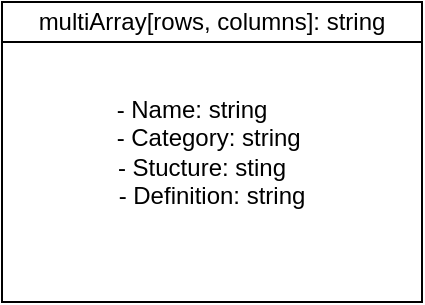<mxfile version="21.1.2" type="device">
  <diagram name="Page-1" id="k7GVwX07ANCh5AgOesCd">
    <mxGraphModel dx="1434" dy="707" grid="1" gridSize="10" guides="1" tooltips="1" connect="1" arrows="1" fold="1" page="1" pageScale="1" pageWidth="850" pageHeight="1100" math="0" shadow="0">
      <root>
        <mxCell id="0" />
        <mxCell id="1" parent="0" />
        <mxCell id="rUppMEu6KaGJR15S17rw-1" value="&lt;div style=&quot;&quot;&gt;&lt;span style=&quot;background-color: initial;&quot;&gt;- Name: string&amp;nbsp; &amp;nbsp; &amp;nbsp;&amp;nbsp;&lt;/span&gt;&lt;/div&gt;&lt;div style=&quot;&quot;&gt;&lt;span style=&quot;background-color: initial;&quot;&gt;- Category: string&amp;nbsp;&lt;/span&gt;&lt;/div&gt;&lt;div style=&quot;&quot;&gt;&lt;span style=&quot;background-color: initial;&quot;&gt;- Stucture: sting&amp;nbsp; &amp;nbsp;&lt;/span&gt;&lt;/div&gt;&lt;div style=&quot;&quot;&gt;&lt;span style=&quot;background-color: initial;&quot;&gt;- Definition: string&lt;/span&gt;&lt;/div&gt;" style="rounded=0;whiteSpace=wrap;html=1;align=center;" vertex="1" parent="1">
          <mxGeometry x="170" y="120" width="210" height="150" as="geometry" />
        </mxCell>
        <mxCell id="rUppMEu6KaGJR15S17rw-2" value="multiArray[rows, columns]: string" style="rounded=0;whiteSpace=wrap;html=1;" vertex="1" parent="1">
          <mxGeometry x="170" y="120" width="210" height="20" as="geometry" />
        </mxCell>
      </root>
    </mxGraphModel>
  </diagram>
</mxfile>
